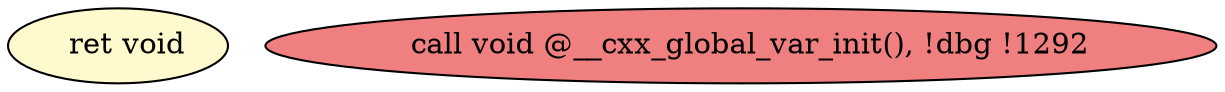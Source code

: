 
digraph G {


node7559 [fillcolor=lemonchiffon,label="  ret void",shape=ellipse,style=filled ]
node7558 [fillcolor=lightcoral,label="  call void @__cxx_global_var_init(), !dbg !1292",shape=ellipse,style=filled ]



}
